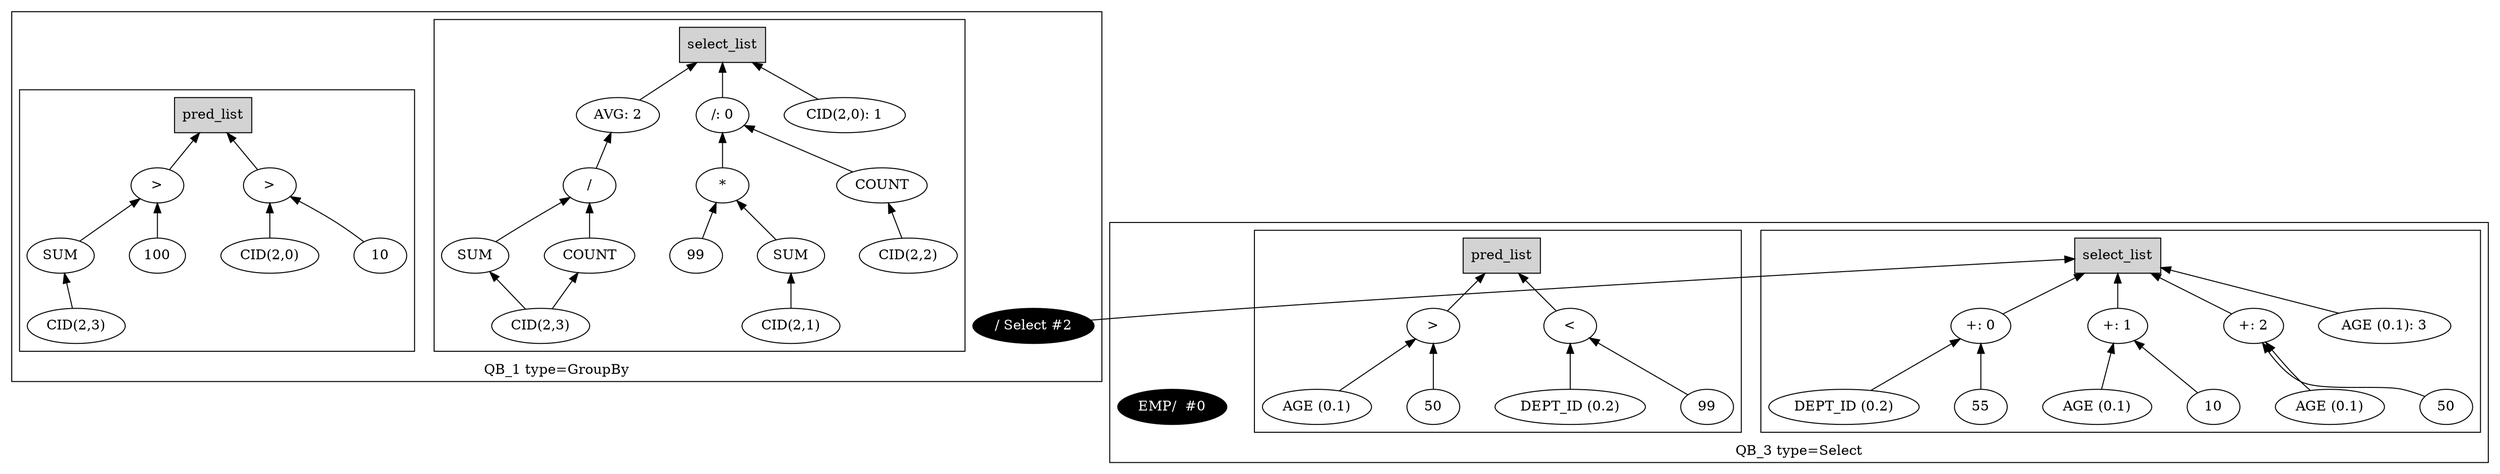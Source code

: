 digraph example1 {
    rankdir=BT;
    nodesep=0.5;
    ordering="in";
  subgraph cluster_QB_1 {
    "QB_1_selectlist"[label="select_list",shape=box,style=filled];
  subgraph cluster_select_listQB_1 {
    exprnodeExprId11v1[label="/: 0"];
    exprnodeExprId6v1 -> exprnodeExprId11v1;
    exprnodeExprId6v1[label="*"];
    exprnodeExprId4v1 -> exprnodeExprId6v1;
    exprnodeExprId4v1[label="SUM"];
    exprnodeExprId37v1 -> exprnodeExprId4v1;
    exprnodeExprId37v1[label="CID(2,1)"];
    exprnodeExprId5v1 -> exprnodeExprId6v1;
    exprnodeExprId5v1[label="99"];
    exprnodeExprId10v1 -> exprnodeExprId11v1;
    exprnodeExprId10v1[label="COUNT"];
    exprnodeExprId38v1 -> exprnodeExprId10v1;
    exprnodeExprId38v1[label="CID(2,2)"];
    exprnodeExprId11v1 -> "QB_1_selectlist";
    exprnodeExprId39v1[label="CID(2,0): 1"];
    exprnodeExprId39v1 -> "QB_1_selectlist";
    exprnodeExprId16v1[label="AVG: 2"];
    exprnodeExprId43v1 -> exprnodeExprId16v1;
    exprnodeExprId43v1[label="/"];
    exprnodeExprId41v1 -> exprnodeExprId43v1;
    exprnodeExprId41v1[label="SUM"];
    exprnodeExprId40v1 -> exprnodeExprId41v1;
    exprnodeExprId40v1[label="CID(2,3)"];
    exprnodeExprId42v1 -> exprnodeExprId43v1;
    exprnodeExprId42v1[label="COUNT"];
    exprnodeExprId40v1 -> exprnodeExprId42v1;
    exprnodeExprId40v1[label="CID(2,3)"];
    exprnodeExprId16v1 -> "QB_1_selectlist";
}
    "QUN_2"[label="/ Select #2", fillcolor=black, fontcolor=white, style=filled]
  subgraph cluster_pred_listQB_1 {
    exprnodeExprId30v1[label=">"];
    exprnodeExprId28v1 -> exprnodeExprId30v1;
    exprnodeExprId28v1[label="SUM"];
    exprnodeExprId44v1 -> exprnodeExprId28v1;
    exprnodeExprId44v1[label="CID(2,3)"];
    exprnodeExprId29v1 -> exprnodeExprId30v1;
    exprnodeExprId29v1[label="100"];
    exprnodeExprId30v1 -> QB_1_pred_list;
    exprnodeExprId35v1[label=">"];
    exprnodeExprId45v1 -> exprnodeExprId35v1;
    exprnodeExprId45v1[label="CID(2,0)"];
    exprnodeExprId34v1 -> exprnodeExprId35v1;
    exprnodeExprId34v1[label="10"];
    exprnodeExprId35v1 -> QB_1_pred_list;
    "QB_1_pred_list"[label="pred_list",shape=box,style=filled];
}
    label = "QB_1 type=GroupBy";
}
    "QUN_2" -> "QB_3_selectlist";
  subgraph cluster_QB_3 {
    "QB_3_selectlist"[label="select_list",shape=box,style=filled];
  subgraph cluster_select_listQB_3 {
    exprnodeExprId26v1[label="+: 0"];
    exprnodeExprId24v1 -> exprnodeExprId26v1;
    exprnodeExprId24v1[label="DEPT_ID (0.2)"];
    exprnodeExprId25v1 -> exprnodeExprId26v1;
    exprnodeExprId25v1[label="55"];
    exprnodeExprId26v1 -> "QB_3_selectlist";
    exprnodeExprId3v1[label="+: 1"];
    exprnodeExprId1v1 -> exprnodeExprId3v1;
    exprnodeExprId1v1[label="AGE (0.1)"];
    exprnodeExprId2v1 -> exprnodeExprId3v1;
    exprnodeExprId2v1[label="10"];
    exprnodeExprId3v1 -> "QB_3_selectlist";
    exprnodeExprId9v1[label="+: 2"];
    exprnodeExprId7v1 -> exprnodeExprId9v1;
    exprnodeExprId7v1[label="AGE (0.1)"];
    exprnodeExprId8v1 -> exprnodeExprId9v1;
    exprnodeExprId8v1[label="50"];
    exprnodeExprId9v1 -> "QB_3_selectlist";
    exprnodeExprId15v1[label="AGE (0.1): 3"];
    exprnodeExprId15v1 -> "QB_3_selectlist";
}
    "QUN_0"[label="EMP/  #0", fillcolor=black, fontcolor=white, style=filled]
  subgraph cluster_pred_listQB_3 {
    exprnodeExprId19v1[label=">"];
    exprnodeExprId17v1 -> exprnodeExprId19v1;
    exprnodeExprId17v1[label="AGE (0.1)"];
    exprnodeExprId18v1 -> exprnodeExprId19v1;
    exprnodeExprId18v1[label="50"];
    exprnodeExprId19v1 -> QB_3_pred_list;
    exprnodeExprId22v1[label="<"];
    exprnodeExprId20v1 -> exprnodeExprId22v1;
    exprnodeExprId20v1[label="DEPT_ID (0.2)"];
    exprnodeExprId21v1 -> exprnodeExprId22v1;
    exprnodeExprId21v1[label="99"];
    exprnodeExprId22v1 -> QB_3_pred_list;
    "QB_3_pred_list"[label="pred_list",shape=box,style=filled];
}
    label = "QB_3 type=Select";
}
}
